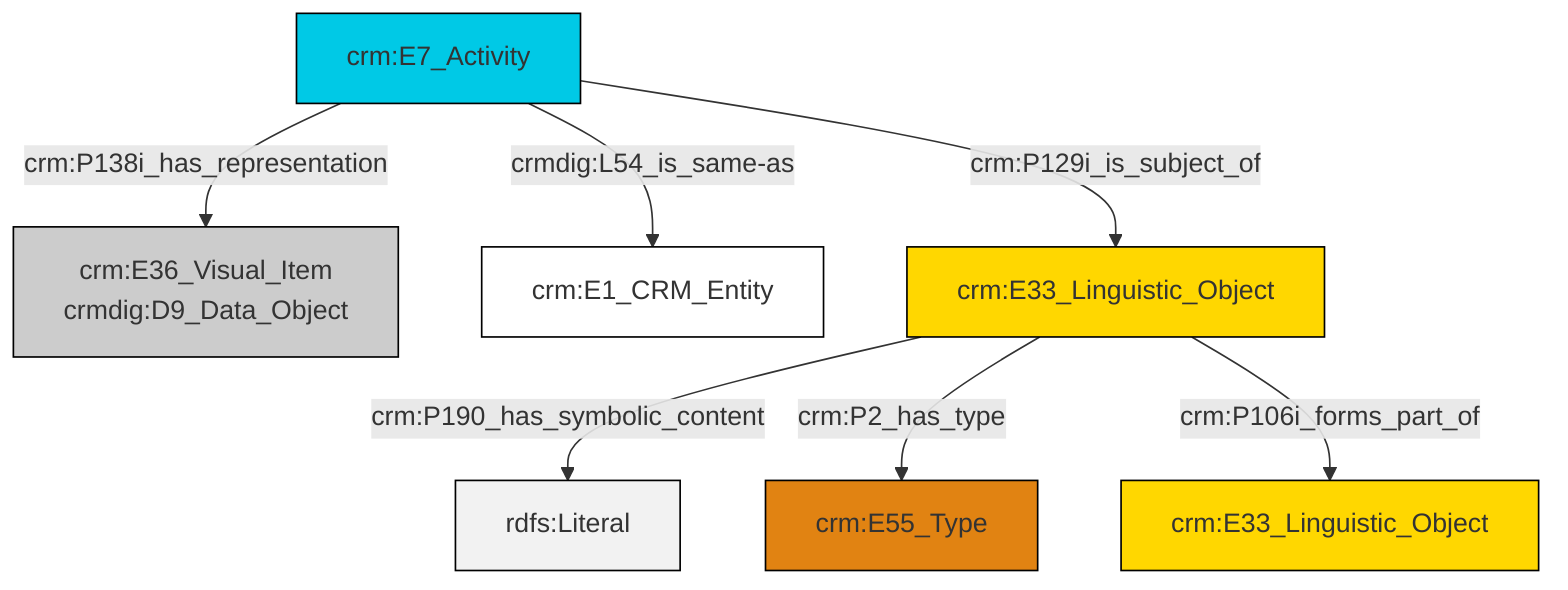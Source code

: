 graph TD
classDef Literal fill:#f2f2f2,stroke:#000000;
classDef CRM_Entity fill:#FFFFFF,stroke:#000000;
classDef Temporal_Entity fill:#00C9E6, stroke:#000000;
classDef Type fill:#E18312, stroke:#000000;
classDef Time-Span fill:#2C9C91, stroke:#000000;
classDef Appellation fill:#FFEB7F, stroke:#000000;
classDef Place fill:#008836, stroke:#000000;
classDef Persistent_Item fill:#B266B2, stroke:#000000;
classDef Conceptual_Object fill:#FFD700, stroke:#000000;
classDef Physical_Thing fill:#D2B48C, stroke:#000000;
classDef Actor fill:#f58aad, stroke:#000000;
classDef PC_Classes fill:#4ce600, stroke:#000000;
classDef Multi fill:#cccccc,stroke:#000000;

2["crm:E7_Activity"]:::Temporal_Entity -->|crmdig:L54_is_same-as| 3["crm:E1_CRM_Entity"]:::CRM_Entity
2["crm:E7_Activity"]:::Temporal_Entity -->|crm:P138i_has_representation| 0["crm:E36_Visual_Item<br>crmdig:D9_Data_Object"]:::Multi
6["crm:E33_Linguistic_Object"]:::Conceptual_Object -->|crm:P190_has_symbolic_content| 7[rdfs:Literal]:::Literal
2["crm:E7_Activity"]:::Temporal_Entity -->|crm:P129i_is_subject_of| 6["crm:E33_Linguistic_Object"]:::Conceptual_Object
6["crm:E33_Linguistic_Object"]:::Conceptual_Object -->|crm:P2_has_type| 11["crm:E55_Type"]:::Type
6["crm:E33_Linguistic_Object"]:::Conceptual_Object -->|crm:P106i_forms_part_of| 9["crm:E33_Linguistic_Object"]:::Conceptual_Object
